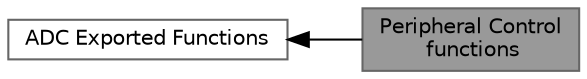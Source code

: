 digraph "Peripheral Control functions"
{
 // LATEX_PDF_SIZE
  bgcolor="transparent";
  edge [fontname=Helvetica,fontsize=10,labelfontname=Helvetica,labelfontsize=10];
  node [fontname=Helvetica,fontsize=10,shape=box,height=0.2,width=0.4];
  rankdir=LR;
  Node2 [id="Node000002",label="ADC Exported Functions",height=0.2,width=0.4,color="grey40", fillcolor="white", style="filled",URL="$group___a_d_c___exported___functions.html",tooltip=" "];
  Node1 [id="Node000001",label="Peripheral Control\l functions",height=0.2,width=0.4,color="gray40", fillcolor="grey60", style="filled", fontcolor="black",tooltip=" "];
  Node2->Node1 [shape=plaintext, dir="back", style="solid"];
}
